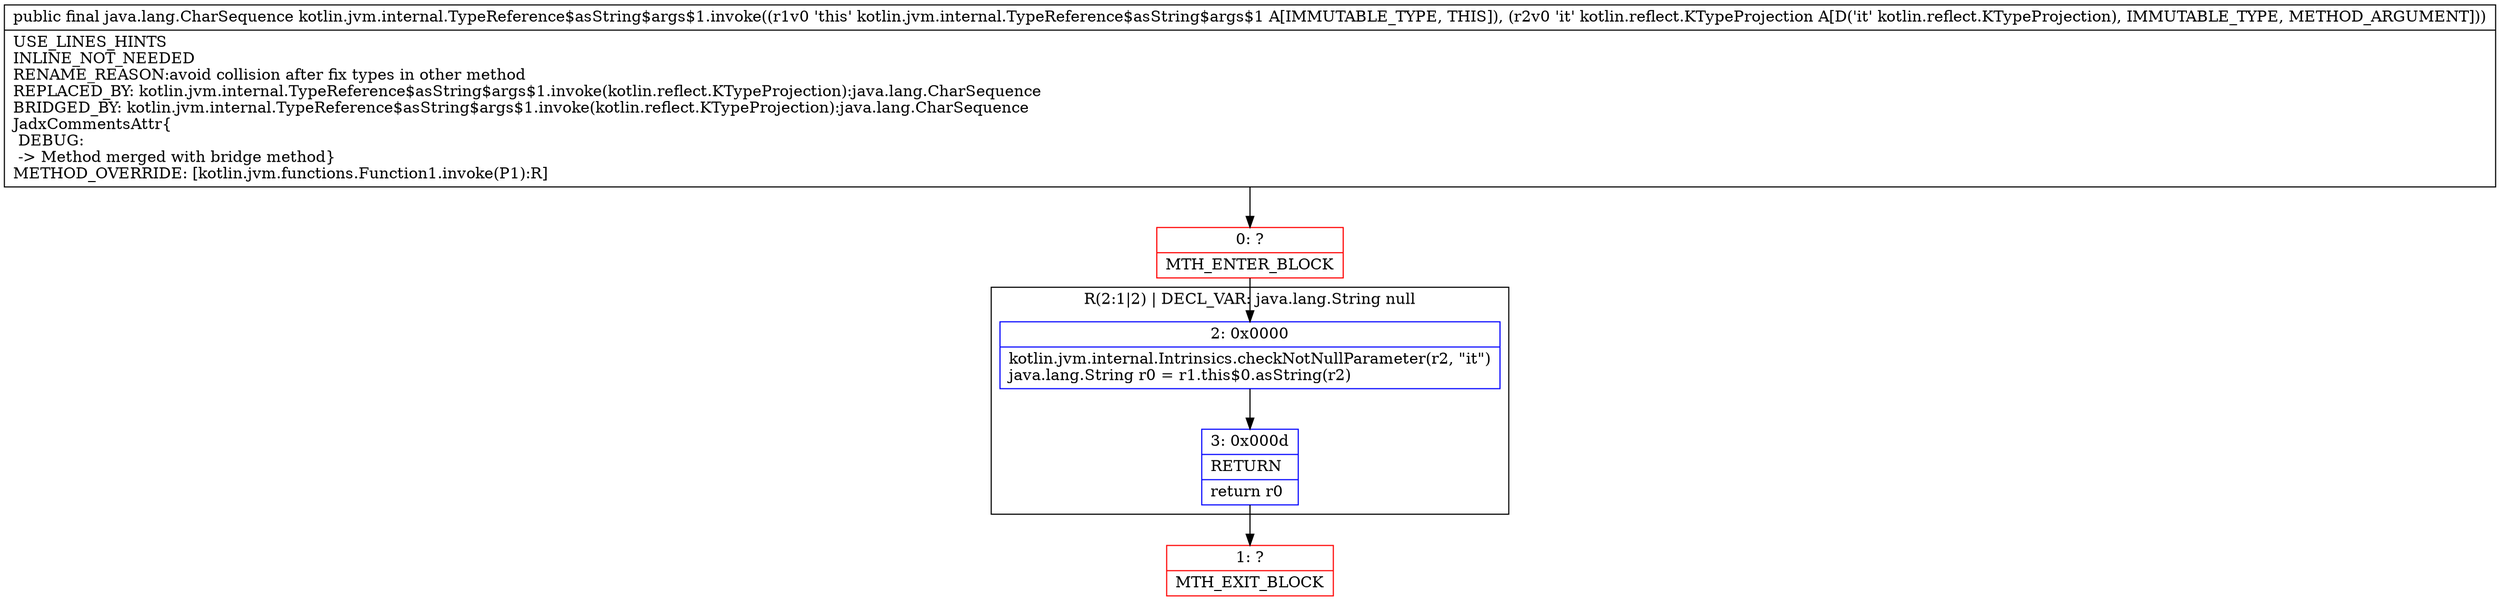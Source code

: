 digraph "CFG forkotlin.jvm.internal.TypeReference$asString$args$1.invoke(Lkotlin\/reflect\/KTypeProjection;)Ljava\/lang\/CharSequence;" {
subgraph cluster_Region_23702696 {
label = "R(2:1|2) | DECL_VAR: java.lang.String null\l";
node [shape=record,color=blue];
Node_2 [shape=record,label="{2\:\ 0x0000|kotlin.jvm.internal.Intrinsics.checkNotNullParameter(r2, \"it\")\ljava.lang.String r0 = r1.this$0.asString(r2)\l}"];
Node_3 [shape=record,label="{3\:\ 0x000d|RETURN\l|return r0\l}"];
}
Node_0 [shape=record,color=red,label="{0\:\ ?|MTH_ENTER_BLOCK\l}"];
Node_1 [shape=record,color=red,label="{1\:\ ?|MTH_EXIT_BLOCK\l}"];
MethodNode[shape=record,label="{public final java.lang.CharSequence kotlin.jvm.internal.TypeReference$asString$args$1.invoke((r1v0 'this' kotlin.jvm.internal.TypeReference$asString$args$1 A[IMMUTABLE_TYPE, THIS]), (r2v0 'it' kotlin.reflect.KTypeProjection A[D('it' kotlin.reflect.KTypeProjection), IMMUTABLE_TYPE, METHOD_ARGUMENT]))  | USE_LINES_HINTS\lINLINE_NOT_NEEDED\lRENAME_REASON:avoid collision after fix types in other method\lREPLACED_BY: kotlin.jvm.internal.TypeReference$asString$args$1.invoke(kotlin.reflect.KTypeProjection):java.lang.CharSequence\lBRIDGED_BY: kotlin.jvm.internal.TypeReference$asString$args$1.invoke(kotlin.reflect.KTypeProjection):java.lang.CharSequence\lJadxCommentsAttr\{\l DEBUG: \l \-\> Method merged with bridge method\}\lMETHOD_OVERRIDE: [kotlin.jvm.functions.Function1.invoke(P1):R]\l}"];
MethodNode -> Node_0;Node_2 -> Node_3;
Node_3 -> Node_1;
Node_0 -> Node_2;
}

